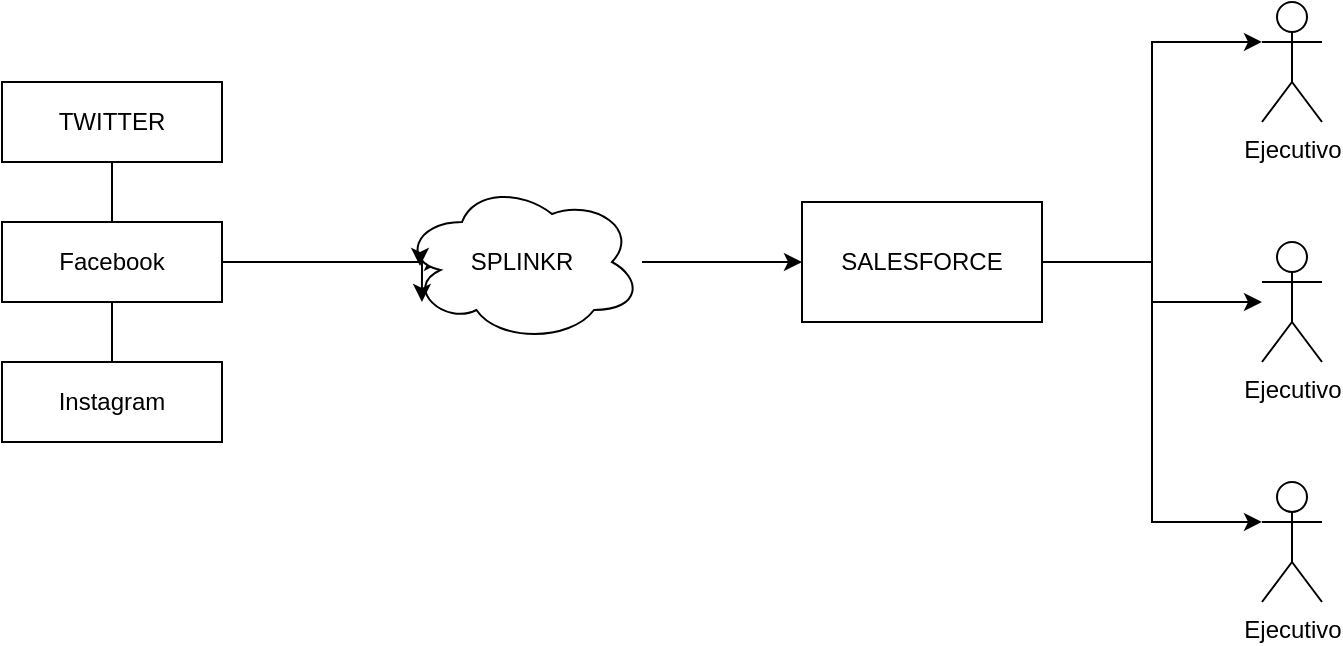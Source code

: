 <mxfile version="24.7.6">
  <diagram name="Página-1" id="vqM7oxCuhusqAox82l4Q">
    <mxGraphModel dx="1032" dy="1105" grid="1" gridSize="10" guides="1" tooltips="1" connect="1" arrows="1" fold="1" page="1" pageScale="1" pageWidth="1169" pageHeight="827" math="0" shadow="0">
      <root>
        <mxCell id="0" />
        <mxCell id="1" parent="0" />
        <mxCell id="5_W_EUj8U5TGREp9AoMn-1" value="TWITTER" style="rounded=0;whiteSpace=wrap;html=1;" vertex="1" parent="1">
          <mxGeometry x="170" y="190" width="110" height="40" as="geometry" />
        </mxCell>
        <mxCell id="5_W_EUj8U5TGREp9AoMn-6" style="edgeStyle=orthogonalEdgeStyle;rounded=0;orthogonalLoop=1;jettySize=auto;html=1;exitX=1;exitY=0.5;exitDx=0;exitDy=0;" edge="1" parent="1" source="5_W_EUj8U5TGREp9AoMn-2">
          <mxGeometry relative="1" as="geometry">
            <mxPoint x="390" y="280" as="targetPoint" />
          </mxGeometry>
        </mxCell>
        <mxCell id="5_W_EUj8U5TGREp9AoMn-3" value="Instagram" style="rounded=0;whiteSpace=wrap;html=1;" vertex="1" parent="1">
          <mxGeometry x="170" y="330" width="110" height="40" as="geometry" />
        </mxCell>
        <mxCell id="5_W_EUj8U5TGREp9AoMn-9" value="" style="edgeStyle=orthogonalEdgeStyle;rounded=0;orthogonalLoop=1;jettySize=auto;html=1;" edge="1" parent="1" source="5_W_EUj8U5TGREp9AoMn-4" target="5_W_EUj8U5TGREp9AoMn-8">
          <mxGeometry relative="1" as="geometry" />
        </mxCell>
        <mxCell id="5_W_EUj8U5TGREp9AoMn-4" value="SPLINKR" style="ellipse;shape=cloud;whiteSpace=wrap;html=1;" vertex="1" parent="1">
          <mxGeometry x="370" y="240" width="120" height="80" as="geometry" />
        </mxCell>
        <mxCell id="5_W_EUj8U5TGREp9AoMn-5" style="edgeStyle=orthogonalEdgeStyle;rounded=0;orthogonalLoop=1;jettySize=auto;html=1;entryX=0.083;entryY=0.75;entryDx=0;entryDy=0;entryPerimeter=0;" edge="1" parent="1" source="5_W_EUj8U5TGREp9AoMn-1" target="5_W_EUj8U5TGREp9AoMn-4">
          <mxGeometry relative="1" as="geometry">
            <Array as="points">
              <mxPoint x="225" y="280" />
              <mxPoint x="380" y="280" />
            </Array>
          </mxGeometry>
        </mxCell>
        <mxCell id="5_W_EUj8U5TGREp9AoMn-7" style="edgeStyle=orthogonalEdgeStyle;rounded=0;orthogonalLoop=1;jettySize=auto;html=1;entryX=0.075;entryY=0.525;entryDx=0;entryDy=0;entryPerimeter=0;" edge="1" parent="1" source="5_W_EUj8U5TGREp9AoMn-3" target="5_W_EUj8U5TGREp9AoMn-4">
          <mxGeometry relative="1" as="geometry">
            <Array as="points">
              <mxPoint x="225" y="280" />
              <mxPoint x="379" y="280" />
            </Array>
          </mxGeometry>
        </mxCell>
        <mxCell id="5_W_EUj8U5TGREp9AoMn-2" value="Facebook" style="rounded=0;whiteSpace=wrap;html=1;" vertex="1" parent="1">
          <mxGeometry x="170" y="260" width="110" height="40" as="geometry" />
        </mxCell>
        <mxCell id="5_W_EUj8U5TGREp9AoMn-15" style="edgeStyle=orthogonalEdgeStyle;rounded=0;orthogonalLoop=1;jettySize=auto;html=1;" edge="1" parent="1" source="5_W_EUj8U5TGREp9AoMn-8" target="5_W_EUj8U5TGREp9AoMn-11">
          <mxGeometry relative="1" as="geometry" />
        </mxCell>
        <mxCell id="5_W_EUj8U5TGREp9AoMn-8" value="SALESFORCE" style="whiteSpace=wrap;html=1;" vertex="1" parent="1">
          <mxGeometry x="570" y="250" width="120" height="60" as="geometry" />
        </mxCell>
        <mxCell id="5_W_EUj8U5TGREp9AoMn-10" value="Ejecutivo" style="shape=umlActor;verticalLabelPosition=bottom;verticalAlign=top;html=1;outlineConnect=0;" vertex="1" parent="1">
          <mxGeometry x="800" y="150" width="30" height="60" as="geometry" />
        </mxCell>
        <mxCell id="5_W_EUj8U5TGREp9AoMn-11" value="Ejecutivo" style="shape=umlActor;verticalLabelPosition=bottom;verticalAlign=top;html=1;outlineConnect=0;" vertex="1" parent="1">
          <mxGeometry x="800" y="270" width="30" height="60" as="geometry" />
        </mxCell>
        <mxCell id="5_W_EUj8U5TGREp9AoMn-12" value="Ejecutivo" style="shape=umlActor;verticalLabelPosition=bottom;verticalAlign=top;html=1;outlineConnect=0;" vertex="1" parent="1">
          <mxGeometry x="800" y="390" width="30" height="60" as="geometry" />
        </mxCell>
        <mxCell id="5_W_EUj8U5TGREp9AoMn-14" style="edgeStyle=orthogonalEdgeStyle;rounded=0;orthogonalLoop=1;jettySize=auto;html=1;entryX=0;entryY=0.333;entryDx=0;entryDy=0;entryPerimeter=0;" edge="1" parent="1" source="5_W_EUj8U5TGREp9AoMn-8" target="5_W_EUj8U5TGREp9AoMn-10">
          <mxGeometry relative="1" as="geometry" />
        </mxCell>
        <mxCell id="5_W_EUj8U5TGREp9AoMn-16" style="edgeStyle=orthogonalEdgeStyle;rounded=0;orthogonalLoop=1;jettySize=auto;html=1;entryX=0;entryY=0.333;entryDx=0;entryDy=0;entryPerimeter=0;" edge="1" parent="1" source="5_W_EUj8U5TGREp9AoMn-8" target="5_W_EUj8U5TGREp9AoMn-12">
          <mxGeometry relative="1" as="geometry" />
        </mxCell>
      </root>
    </mxGraphModel>
  </diagram>
</mxfile>
